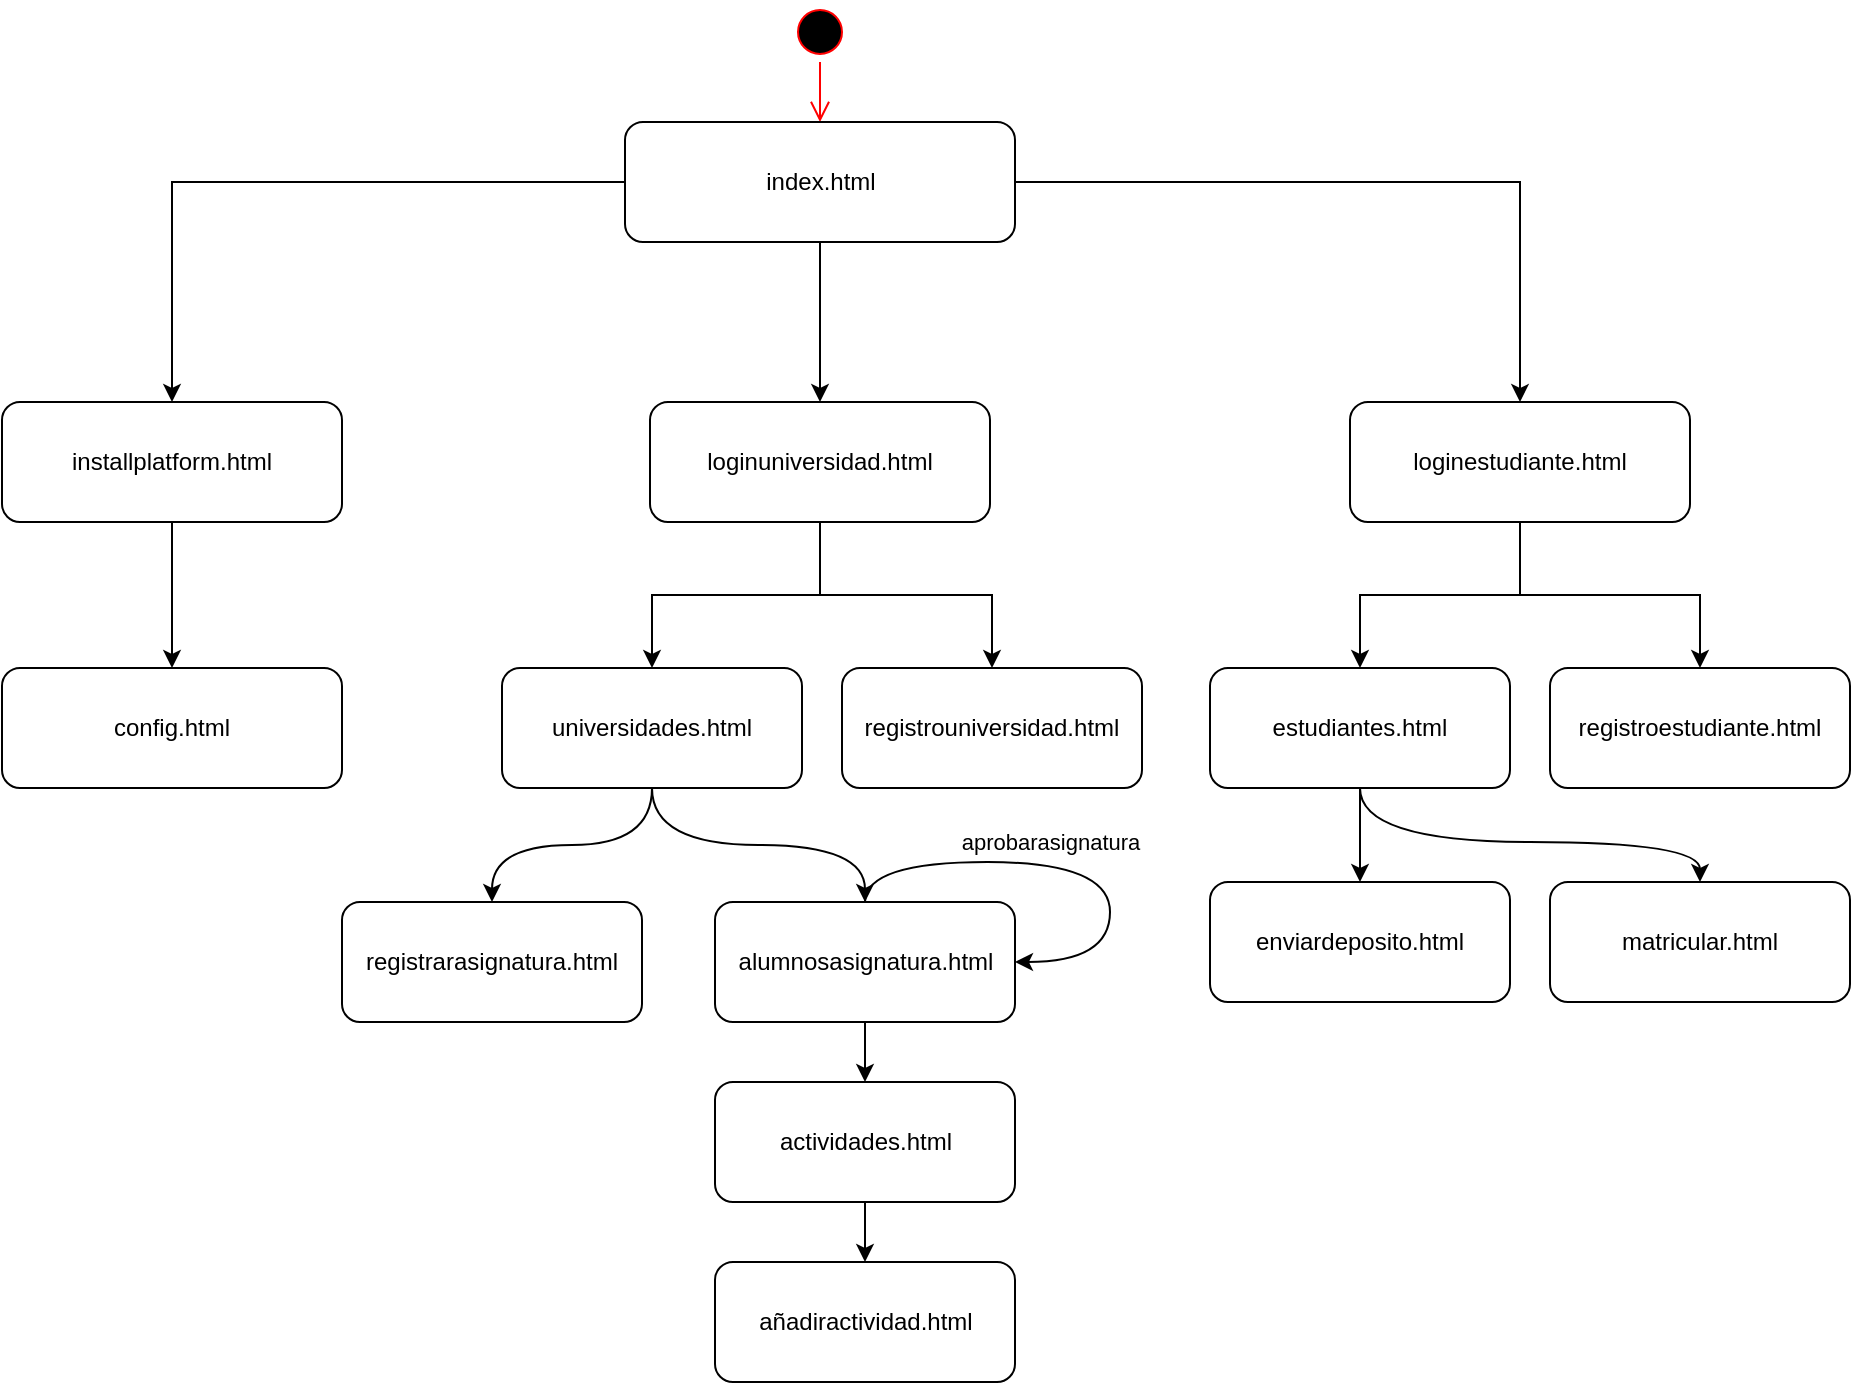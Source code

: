 <mxfile version="12.7.9" type="github" pages="3"><diagram name="mapa navegacion" id="e7e014a7-5840-1c2e-5031-d8a46d1fe8dd"><mxGraphModel dx="1001" dy="606" grid="1" gridSize="10" guides="1" tooltips="1" connect="1" arrows="1" fold="1" page="1" pageScale="1" pageWidth="1169" pageHeight="826" background="#ffffff" math="0" shadow="0"><root><mxCell id="0"/><mxCell id="1" parent="0"/><mxCell id="12lOe5pPhqCpIjHMCl5X-41" value="" style="ellipse;html=1;shape=startState;fillColor=#000000;strokeColor=#ff0000;" parent="1" vertex="1"><mxGeometry x="540" y="80" width="30" height="30" as="geometry"/></mxCell><mxCell id="12lOe5pPhqCpIjHMCl5X-42" value="" style="edgeStyle=orthogonalEdgeStyle;html=1;verticalAlign=bottom;endArrow=open;endSize=8;strokeColor=#ff0000;entryX=0.5;entryY=0;entryDx=0;entryDy=0;" parent="1" source="12lOe5pPhqCpIjHMCl5X-41" target="12lOe5pPhqCpIjHMCl5X-43" edge="1"><mxGeometry relative="1" as="geometry"><mxPoint x="555" y="170" as="targetPoint"/></mxGeometry></mxCell><mxCell id="12lOe5pPhqCpIjHMCl5X-49" style="edgeStyle=orthogonalEdgeStyle;rounded=0;orthogonalLoop=1;jettySize=auto;html=1;entryX=0.5;entryY=0;entryDx=0;entryDy=0;" parent="1" source="12lOe5pPhqCpIjHMCl5X-43" target="12lOe5pPhqCpIjHMCl5X-47" edge="1"><mxGeometry relative="1" as="geometry"/></mxCell><mxCell id="12lOe5pPhqCpIjHMCl5X-50" style="edgeStyle=orthogonalEdgeStyle;rounded=0;orthogonalLoop=1;jettySize=auto;html=1;" parent="1" source="12lOe5pPhqCpIjHMCl5X-43" target="12lOe5pPhqCpIjHMCl5X-45" edge="1"><mxGeometry relative="1" as="geometry"/></mxCell><mxCell id="12lOe5pPhqCpIjHMCl5X-51" style="edgeStyle=orthogonalEdgeStyle;rounded=0;orthogonalLoop=1;jettySize=auto;html=1;" parent="1" source="12lOe5pPhqCpIjHMCl5X-43" target="12lOe5pPhqCpIjHMCl5X-48" edge="1"><mxGeometry relative="1" as="geometry"/></mxCell><mxCell id="12lOe5pPhqCpIjHMCl5X-43" value="index.html" style="rounded=1;whiteSpace=wrap;html=1;" parent="1" vertex="1"><mxGeometry x="457.5" y="140" width="195" height="60" as="geometry"/></mxCell><mxCell id="12lOe5pPhqCpIjHMCl5X-62" style="edgeStyle=orthogonalEdgeStyle;rounded=0;orthogonalLoop=1;jettySize=auto;html=1;" parent="1" source="12lOe5pPhqCpIjHMCl5X-45" target="12lOe5pPhqCpIjHMCl5X-52" edge="1"><mxGeometry relative="1" as="geometry"/></mxCell><mxCell id="12lOe5pPhqCpIjHMCl5X-45" value="installplatform.html" style="rounded=1;whiteSpace=wrap;html=1;" parent="1" vertex="1"><mxGeometry x="146" y="280" width="170" height="60" as="geometry"/></mxCell><mxCell id="12lOe5pPhqCpIjHMCl5X-58" style="edgeStyle=orthogonalEdgeStyle;rounded=0;orthogonalLoop=1;jettySize=auto;html=1;" parent="1" source="12lOe5pPhqCpIjHMCl5X-47" target="12lOe5pPhqCpIjHMCl5X-53" edge="1"><mxGeometry relative="1" as="geometry"/></mxCell><mxCell id="12lOe5pPhqCpIjHMCl5X-59" style="edgeStyle=orthogonalEdgeStyle;rounded=0;orthogonalLoop=1;jettySize=auto;html=1;" parent="1" source="12lOe5pPhqCpIjHMCl5X-47" target="12lOe5pPhqCpIjHMCl5X-55" edge="1"><mxGeometry relative="1" as="geometry"/></mxCell><mxCell id="12lOe5pPhqCpIjHMCl5X-47" value="loginuniversidad.html" style="rounded=1;whiteSpace=wrap;html=1;" parent="1" vertex="1"><mxGeometry x="470" y="280" width="170" height="60" as="geometry"/></mxCell><mxCell id="12lOe5pPhqCpIjHMCl5X-60" style="edgeStyle=orthogonalEdgeStyle;rounded=0;orthogonalLoop=1;jettySize=auto;html=1;entryX=0.5;entryY=0;entryDx=0;entryDy=0;" parent="1" source="12lOe5pPhqCpIjHMCl5X-48" target="12lOe5pPhqCpIjHMCl5X-56" edge="1"><mxGeometry relative="1" as="geometry"/></mxCell><mxCell id="12lOe5pPhqCpIjHMCl5X-61" style="edgeStyle=orthogonalEdgeStyle;rounded=0;orthogonalLoop=1;jettySize=auto;html=1;" parent="1" source="12lOe5pPhqCpIjHMCl5X-48" target="12lOe5pPhqCpIjHMCl5X-57" edge="1"><mxGeometry relative="1" as="geometry"/></mxCell><mxCell id="12lOe5pPhqCpIjHMCl5X-48" value="loginestudiante.html" style="rounded=1;whiteSpace=wrap;html=1;" parent="1" vertex="1"><mxGeometry x="820" y="280" width="170" height="60" as="geometry"/></mxCell><mxCell id="12lOe5pPhqCpIjHMCl5X-52" value="config.html" style="rounded=1;whiteSpace=wrap;html=1;" parent="1" vertex="1"><mxGeometry x="146" y="413" width="170" height="60" as="geometry"/></mxCell><mxCell id="12lOe5pPhqCpIjHMCl5X-68" style="edgeStyle=orthogonalEdgeStyle;curved=1;rounded=0;orthogonalLoop=1;jettySize=auto;html=1;" parent="1" source="12lOe5pPhqCpIjHMCl5X-53" target="12lOe5pPhqCpIjHMCl5X-64" edge="1"><mxGeometry relative="1" as="geometry"/></mxCell><mxCell id="12lOe5pPhqCpIjHMCl5X-69" style="edgeStyle=orthogonalEdgeStyle;curved=1;rounded=0;orthogonalLoop=1;jettySize=auto;html=1;" parent="1" source="12lOe5pPhqCpIjHMCl5X-53" target="12lOe5pPhqCpIjHMCl5X-63" edge="1"><mxGeometry relative="1" as="geometry"/></mxCell><mxCell id="12lOe5pPhqCpIjHMCl5X-53" value="universidades.html" style="rounded=1;whiteSpace=wrap;html=1;" parent="1" vertex="1"><mxGeometry x="396" y="413" width="150" height="60" as="geometry"/></mxCell><mxCell id="12lOe5pPhqCpIjHMCl5X-55" value="registrouniversidad.html" style="rounded=1;whiteSpace=wrap;html=1;" parent="1" vertex="1"><mxGeometry x="566" y="413" width="150" height="60" as="geometry"/></mxCell><mxCell id="g4WGMbYprZbNHogj7jOl-3" style="edgeStyle=orthogonalEdgeStyle;curved=1;rounded=0;orthogonalLoop=1;jettySize=auto;html=1;" parent="1" source="12lOe5pPhqCpIjHMCl5X-56" target="g4WGMbYprZbNHogj7jOl-1" edge="1"><mxGeometry relative="1" as="geometry"/></mxCell><mxCell id="g4WGMbYprZbNHogj7jOl-4" style="edgeStyle=orthogonalEdgeStyle;curved=1;rounded=0;orthogonalLoop=1;jettySize=auto;html=1;" parent="1" source="12lOe5pPhqCpIjHMCl5X-56" target="g4WGMbYprZbNHogj7jOl-2" edge="1"><mxGeometry relative="1" as="geometry"><Array as="points"><mxPoint x="825" y="500"/><mxPoint x="995" y="500"/></Array></mxGeometry></mxCell><mxCell id="12lOe5pPhqCpIjHMCl5X-56" value="estudiantes.html" style="rounded=1;whiteSpace=wrap;html=1;" parent="1" vertex="1"><mxGeometry x="750" y="413" width="150" height="60" as="geometry"/></mxCell><mxCell id="12lOe5pPhqCpIjHMCl5X-57" value="registroestudiante.html" style="rounded=1;whiteSpace=wrap;html=1;" parent="1" vertex="1"><mxGeometry x="920" y="413" width="150" height="60" as="geometry"/></mxCell><mxCell id="12lOe5pPhqCpIjHMCl5X-70" style="edgeStyle=orthogonalEdgeStyle;curved=1;rounded=0;orthogonalLoop=1;jettySize=auto;html=1;" parent="1" source="12lOe5pPhqCpIjHMCl5X-63" target="12lOe5pPhqCpIjHMCl5X-65" edge="1"><mxGeometry relative="1" as="geometry"/></mxCell><mxCell id="12lOe5pPhqCpIjHMCl5X-63" value="alumnosasignatura.html" style="rounded=1;whiteSpace=wrap;html=1;" parent="1" vertex="1"><mxGeometry x="502.5" y="530" width="150" height="60" as="geometry"/></mxCell><mxCell id="12lOe5pPhqCpIjHMCl5X-64" value="registrarasignatura.html" style="rounded=1;whiteSpace=wrap;html=1;" parent="1" vertex="1"><mxGeometry x="316" y="530" width="150" height="60" as="geometry"/></mxCell><mxCell id="12lOe5pPhqCpIjHMCl5X-71" style="edgeStyle=orthogonalEdgeStyle;curved=1;rounded=0;orthogonalLoop=1;jettySize=auto;html=1;" parent="1" source="12lOe5pPhqCpIjHMCl5X-65" target="12lOe5pPhqCpIjHMCl5X-66" edge="1"><mxGeometry relative="1" as="geometry"/></mxCell><mxCell id="12lOe5pPhqCpIjHMCl5X-65" value="actividades.html" style="rounded=1;whiteSpace=wrap;html=1;" parent="1" vertex="1"><mxGeometry x="502.5" y="620" width="150" height="60" as="geometry"/></mxCell><mxCell id="12lOe5pPhqCpIjHMCl5X-66" value="añadiractividad.html" style="rounded=1;whiteSpace=wrap;html=1;" parent="1" vertex="1"><mxGeometry x="502.5" y="710" width="150" height="60" as="geometry"/></mxCell><mxCell id="12lOe5pPhqCpIjHMCl5X-67" value="aprobarasignatura" style="edgeStyle=orthogonalEdgeStyle;curved=1;rounded=0;orthogonalLoop=1;jettySize=auto;html=1;entryX=1;entryY=0.5;entryDx=0;entryDy=0;" parent="1" source="12lOe5pPhqCpIjHMCl5X-63" target="12lOe5pPhqCpIjHMCl5X-63" edge="1"><mxGeometry x="-0.062" y="10" relative="1" as="geometry"><Array as="points"><mxPoint x="577" y="510"/><mxPoint x="700" y="510"/><mxPoint x="700" y="560"/></Array><mxPoint as="offset"/></mxGeometry></mxCell><mxCell id="g4WGMbYprZbNHogj7jOl-1" value="enviardeposito.html" style="rounded=1;whiteSpace=wrap;html=1;" parent="1" vertex="1"><mxGeometry x="750" y="520" width="150" height="60" as="geometry"/></mxCell><mxCell id="g4WGMbYprZbNHogj7jOl-2" value="matricular.html" style="rounded=1;whiteSpace=wrap;html=1;" parent="1" vertex="1"><mxGeometry x="920" y="520" width="150" height="60" as="geometry"/></mxCell></root></mxGraphModel></diagram><diagram id="156oatndLxO4dvfuAqOI" name="universidades.html"><mxGraphModel dx="1156" dy="606" grid="1" gridSize="10" guides="1" tooltips="1" connect="1" arrows="1" fold="1" page="1" pageScale="1" pageWidth="827" pageHeight="1169" math="0" shadow="0"><root><mxCell id="4kZkMGZcwQLVVGqFaAiX-0"/><mxCell id="4kZkMGZcwQLVVGqFaAiX-1" parent="4kZkMGZcwQLVVGqFaAiX-0"/><mxCell id="4kZkMGZcwQLVVGqFaAiX-2" value="" style="html=1;whiteSpace=wrap;comic=1;strokeWidth=2;fontFamily=Comic Sans MS;fontStyle=1;" vertex="1" parent="4kZkMGZcwQLVVGqFaAiX-1"><mxGeometry x="40" y="40" width="740" height="520" as="geometry"/></mxCell><mxCell id="4kZkMGZcwQLVVGqFaAiX-3" value="INFORMACIÓN UNIVERSIDAD" style="html=1;whiteSpace=wrap;comic=1;strokeWidth=2;fontFamily=Comic Sans MS;fontStyle=1;" vertex="1" parent="4kZkMGZcwQLVVGqFaAiX-1"><mxGeometry x="60" y="60" width="430" height="60" as="geometry"/></mxCell><mxCell id="4kZkMGZcwQLVVGqFaAiX-5" value="LISTA ASIGNATURAS" style="html=1;whiteSpace=wrap;comic=1;strokeWidth=2;fontFamily=Comic Sans MS;fontStyle=1;" vertex="1" parent="4kZkMGZcwQLVVGqFaAiX-1"><mxGeometry x="60" y="140" width="700" height="60" as="geometry"/></mxCell><mxCell id="37SAubsaAhZWVgWpW_Ab-0" value="añadir asignatura" style="html=1;whiteSpace=wrap;comic=1;strokeWidth=2;fontFamily=Comic Sans MS;fontStyle=1;" vertex="1" parent="4kZkMGZcwQLVVGqFaAiX-1"><mxGeometry x="630" y="150" width="120" height="20" as="geometry"/></mxCell><mxCell id="37SAubsaAhZWVgWpW_Ab-1" value="LISTA DEPOSITOS ALUMNOS" style="html=1;whiteSpace=wrap;comic=1;strokeWidth=2;fontFamily=Comic Sans MS;fontStyle=1;" vertex="1" parent="4kZkMGZcwQLVVGqFaAiX-1"><mxGeometry x="60" y="220" width="700" height="130" as="geometry"/></mxCell><mxCell id="37SAubsaAhZWVgWpW_Ab-2" value="CONSOLA" style="html=1;whiteSpace=wrap;comic=1;strokeWidth=2;fontFamily=Comic Sans MS;fontStyle=1;" vertex="1" parent="4kZkMGZcwQLVVGqFaAiX-1"><mxGeometry x="60" y="370" width="700" height="160" as="geometry"/></mxCell></root></mxGraphModel></diagram><diagram id="FroUzbPg4tdQO3owvPbs" name="estudiantes.html"><mxGraphModel dx="1156" dy="606" grid="1" gridSize="10" guides="1" tooltips="1" connect="1" arrows="1" fold="1" page="1" pageScale="1" pageWidth="827" pageHeight="1169" math="0" shadow="0"><root><mxCell id="IpeSCp-X-PxSuYow8ULF-0"/><mxCell id="IpeSCp-X-PxSuYow8ULF-1" parent="IpeSCp-X-PxSuYow8ULF-0"/><mxCell id="6Z2Ftplb00PQwx4RU__K-0" value="" style="html=1;whiteSpace=wrap;comic=1;strokeWidth=2;fontFamily=Comic Sans MS;fontStyle=1;" vertex="1" parent="IpeSCp-X-PxSuYow8ULF-1"><mxGeometry x="40" y="30" width="760" height="530" as="geometry"/></mxCell><mxCell id="6Z2Ftplb00PQwx4RU__K-1" value="INFORMACION ESTUDIANTE" style="html=1;whiteSpace=wrap;comic=1;strokeWidth=2;fontFamily=Comic Sans MS;fontStyle=1;" vertex="1" parent="IpeSCp-X-PxSuYow8ULF-1"><mxGeometry x="60" y="50" width="430" height="60" as="geometry"/></mxCell><mxCell id="6Z2Ftplb00PQwx4RU__K-2" value="LISTA MATRICULAS" style="html=1;whiteSpace=wrap;comic=1;strokeWidth=2;fontFamily=Comic Sans MS;fontStyle=1;" vertex="1" parent="IpeSCp-X-PxSuYow8ULF-1"><mxGeometry x="60" y="130" width="710" height="110" as="geometry"/></mxCell><mxCell id="6Z2Ftplb00PQwx4RU__K-3" value="LISTA DEPOSITOS" style="html=1;whiteSpace=wrap;comic=1;strokeWidth=2;fontFamily=Comic Sans MS;fontStyle=1;" vertex="1" parent="IpeSCp-X-PxSuYow8ULF-1"><mxGeometry x="59" y="260" width="710" height="110" as="geometry"/></mxCell><mxCell id="6Z2Ftplb00PQwx4RU__K-4" value="añadir deposito" style="html=1;whiteSpace=wrap;comic=1;strokeWidth=2;fontFamily=Comic Sans MS;fontStyle=1;" vertex="1" parent="IpeSCp-X-PxSuYow8ULF-1"><mxGeometry x="640" y="270" width="120" height="20" as="geometry"/></mxCell><mxCell id="PAAaJdWq7j2Y1nKWaARY-0" value="matricular en universidad" style="html=1;whiteSpace=wrap;comic=1;strokeWidth=2;fontFamily=Comic Sans MS;fontStyle=1;" vertex="1" parent="IpeSCp-X-PxSuYow8ULF-1"><mxGeometry x="580" y="320" width="180" height="20" as="geometry"/></mxCell><mxCell id="PAAaJdWq7j2Y1nKWaARY-1" value="CONSOLA" style="html=1;whiteSpace=wrap;comic=1;strokeWidth=2;fontFamily=Comic Sans MS;fontStyle=1;" vertex="1" parent="IpeSCp-X-PxSuYow8ULF-1"><mxGeometry x="59" y="390" width="710" height="140" as="geometry"/></mxCell></root></mxGraphModel></diagram></mxfile>